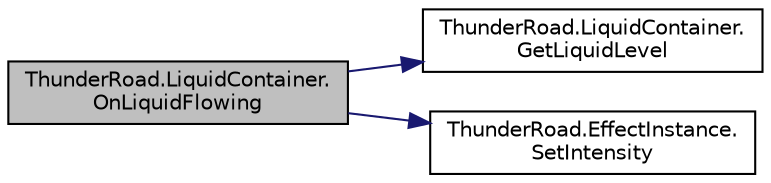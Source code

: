 digraph "ThunderRoad.LiquidContainer.OnLiquidFlowing"
{
 // LATEX_PDF_SIZE
  edge [fontname="Helvetica",fontsize="10",labelfontname="Helvetica",labelfontsize="10"];
  node [fontname="Helvetica",fontsize="10",shape=record];
  rankdir="LR";
  Node1 [label="ThunderRoad.LiquidContainer.\lOnLiquidFlowing",height=0.2,width=0.4,color="black", fillcolor="grey75", style="filled", fontcolor="black",tooltip="Called when [liquid flowing]."];
  Node1 -> Node2 [color="midnightblue",fontsize="10",style="solid",fontname="Helvetica"];
  Node2 [label="ThunderRoad.LiquidContainer.\lGetLiquidLevel",height=0.2,width=0.4,color="black", fillcolor="white", style="filled",URL="$class_thunder_road_1_1_liquid_container.html#a07e69e3d4f07ff24fc6ff6a8ae69bd13",tooltip="Gets the liquid level."];
  Node1 -> Node3 [color="midnightblue",fontsize="10",style="solid",fontname="Helvetica"];
  Node3 [label="ThunderRoad.EffectInstance.\lSetIntensity",height=0.2,width=0.4,color="black", fillcolor="white", style="filled",URL="$class_thunder_road_1_1_effect_instance.html#ab4b317e4c00e6212a31d9af69fca4d16",tooltip="Sets the intensity."];
}
